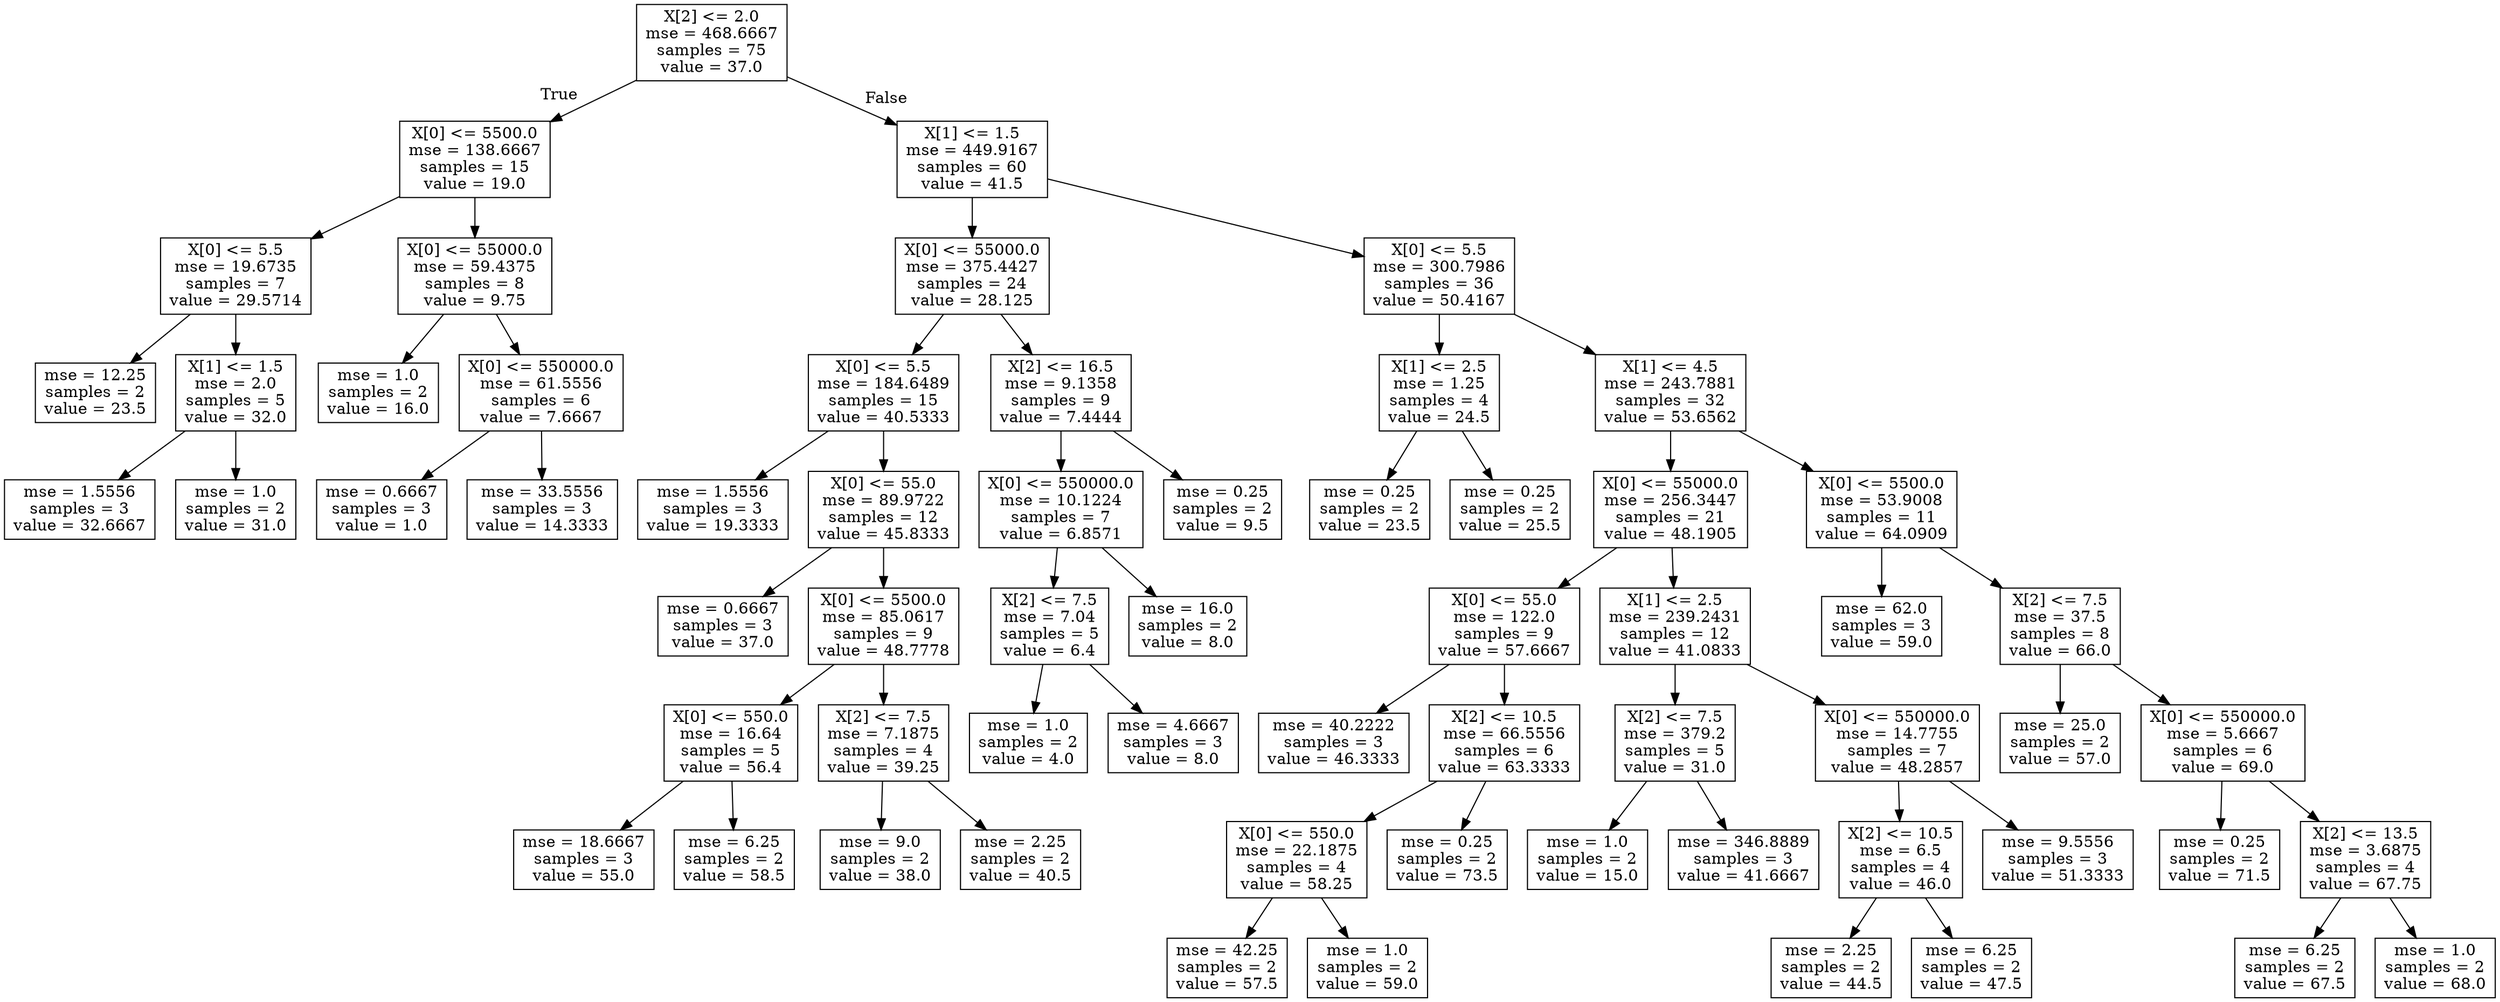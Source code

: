 digraph Tree {
node [shape=box] ;
0 [label="X[2] <= 2.0\nmse = 468.6667\nsamples = 75\nvalue = 37.0"] ;
1 [label="X[0] <= 5500.0\nmse = 138.6667\nsamples = 15\nvalue = 19.0"] ;
0 -> 1 [labeldistance=2.5, labelangle=45, headlabel="True"] ;
2 [label="X[0] <= 5.5\nmse = 19.6735\nsamples = 7\nvalue = 29.5714"] ;
1 -> 2 ;
3 [label="mse = 12.25\nsamples = 2\nvalue = 23.5"] ;
2 -> 3 ;
4 [label="X[1] <= 1.5\nmse = 2.0\nsamples = 5\nvalue = 32.0"] ;
2 -> 4 ;
5 [label="mse = 1.5556\nsamples = 3\nvalue = 32.6667"] ;
4 -> 5 ;
6 [label="mse = 1.0\nsamples = 2\nvalue = 31.0"] ;
4 -> 6 ;
7 [label="X[0] <= 55000.0\nmse = 59.4375\nsamples = 8\nvalue = 9.75"] ;
1 -> 7 ;
8 [label="mse = 1.0\nsamples = 2\nvalue = 16.0"] ;
7 -> 8 ;
9 [label="X[0] <= 550000.0\nmse = 61.5556\nsamples = 6\nvalue = 7.6667"] ;
7 -> 9 ;
10 [label="mse = 0.6667\nsamples = 3\nvalue = 1.0"] ;
9 -> 10 ;
11 [label="mse = 33.5556\nsamples = 3\nvalue = 14.3333"] ;
9 -> 11 ;
12 [label="X[1] <= 1.5\nmse = 449.9167\nsamples = 60\nvalue = 41.5"] ;
0 -> 12 [labeldistance=2.5, labelangle=-45, headlabel="False"] ;
13 [label="X[0] <= 55000.0\nmse = 375.4427\nsamples = 24\nvalue = 28.125"] ;
12 -> 13 ;
14 [label="X[0] <= 5.5\nmse = 184.6489\nsamples = 15\nvalue = 40.5333"] ;
13 -> 14 ;
15 [label="mse = 1.5556\nsamples = 3\nvalue = 19.3333"] ;
14 -> 15 ;
16 [label="X[0] <= 55.0\nmse = 89.9722\nsamples = 12\nvalue = 45.8333"] ;
14 -> 16 ;
17 [label="mse = 0.6667\nsamples = 3\nvalue = 37.0"] ;
16 -> 17 ;
18 [label="X[0] <= 5500.0\nmse = 85.0617\nsamples = 9\nvalue = 48.7778"] ;
16 -> 18 ;
19 [label="X[0] <= 550.0\nmse = 16.64\nsamples = 5\nvalue = 56.4"] ;
18 -> 19 ;
20 [label="mse = 18.6667\nsamples = 3\nvalue = 55.0"] ;
19 -> 20 ;
21 [label="mse = 6.25\nsamples = 2\nvalue = 58.5"] ;
19 -> 21 ;
22 [label="X[2] <= 7.5\nmse = 7.1875\nsamples = 4\nvalue = 39.25"] ;
18 -> 22 ;
23 [label="mse = 9.0\nsamples = 2\nvalue = 38.0"] ;
22 -> 23 ;
24 [label="mse = 2.25\nsamples = 2\nvalue = 40.5"] ;
22 -> 24 ;
25 [label="X[2] <= 16.5\nmse = 9.1358\nsamples = 9\nvalue = 7.4444"] ;
13 -> 25 ;
26 [label="X[0] <= 550000.0\nmse = 10.1224\nsamples = 7\nvalue = 6.8571"] ;
25 -> 26 ;
27 [label="X[2] <= 7.5\nmse = 7.04\nsamples = 5\nvalue = 6.4"] ;
26 -> 27 ;
28 [label="mse = 1.0\nsamples = 2\nvalue = 4.0"] ;
27 -> 28 ;
29 [label="mse = 4.6667\nsamples = 3\nvalue = 8.0"] ;
27 -> 29 ;
30 [label="mse = 16.0\nsamples = 2\nvalue = 8.0"] ;
26 -> 30 ;
31 [label="mse = 0.25\nsamples = 2\nvalue = 9.5"] ;
25 -> 31 ;
32 [label="X[0] <= 5.5\nmse = 300.7986\nsamples = 36\nvalue = 50.4167"] ;
12 -> 32 ;
33 [label="X[1] <= 2.5\nmse = 1.25\nsamples = 4\nvalue = 24.5"] ;
32 -> 33 ;
34 [label="mse = 0.25\nsamples = 2\nvalue = 23.5"] ;
33 -> 34 ;
35 [label="mse = 0.25\nsamples = 2\nvalue = 25.5"] ;
33 -> 35 ;
36 [label="X[1] <= 4.5\nmse = 243.7881\nsamples = 32\nvalue = 53.6562"] ;
32 -> 36 ;
37 [label="X[0] <= 55000.0\nmse = 256.3447\nsamples = 21\nvalue = 48.1905"] ;
36 -> 37 ;
38 [label="X[0] <= 55.0\nmse = 122.0\nsamples = 9\nvalue = 57.6667"] ;
37 -> 38 ;
39 [label="mse = 40.2222\nsamples = 3\nvalue = 46.3333"] ;
38 -> 39 ;
40 [label="X[2] <= 10.5\nmse = 66.5556\nsamples = 6\nvalue = 63.3333"] ;
38 -> 40 ;
41 [label="X[0] <= 550.0\nmse = 22.1875\nsamples = 4\nvalue = 58.25"] ;
40 -> 41 ;
42 [label="mse = 42.25\nsamples = 2\nvalue = 57.5"] ;
41 -> 42 ;
43 [label="mse = 1.0\nsamples = 2\nvalue = 59.0"] ;
41 -> 43 ;
44 [label="mse = 0.25\nsamples = 2\nvalue = 73.5"] ;
40 -> 44 ;
45 [label="X[1] <= 2.5\nmse = 239.2431\nsamples = 12\nvalue = 41.0833"] ;
37 -> 45 ;
46 [label="X[2] <= 7.5\nmse = 379.2\nsamples = 5\nvalue = 31.0"] ;
45 -> 46 ;
47 [label="mse = 1.0\nsamples = 2\nvalue = 15.0"] ;
46 -> 47 ;
48 [label="mse = 346.8889\nsamples = 3\nvalue = 41.6667"] ;
46 -> 48 ;
49 [label="X[0] <= 550000.0\nmse = 14.7755\nsamples = 7\nvalue = 48.2857"] ;
45 -> 49 ;
50 [label="X[2] <= 10.5\nmse = 6.5\nsamples = 4\nvalue = 46.0"] ;
49 -> 50 ;
51 [label="mse = 2.25\nsamples = 2\nvalue = 44.5"] ;
50 -> 51 ;
52 [label="mse = 6.25\nsamples = 2\nvalue = 47.5"] ;
50 -> 52 ;
53 [label="mse = 9.5556\nsamples = 3\nvalue = 51.3333"] ;
49 -> 53 ;
54 [label="X[0] <= 5500.0\nmse = 53.9008\nsamples = 11\nvalue = 64.0909"] ;
36 -> 54 ;
55 [label="mse = 62.0\nsamples = 3\nvalue = 59.0"] ;
54 -> 55 ;
56 [label="X[2] <= 7.5\nmse = 37.5\nsamples = 8\nvalue = 66.0"] ;
54 -> 56 ;
57 [label="mse = 25.0\nsamples = 2\nvalue = 57.0"] ;
56 -> 57 ;
58 [label="X[0] <= 550000.0\nmse = 5.6667\nsamples = 6\nvalue = 69.0"] ;
56 -> 58 ;
59 [label="mse = 0.25\nsamples = 2\nvalue = 71.5"] ;
58 -> 59 ;
60 [label="X[2] <= 13.5\nmse = 3.6875\nsamples = 4\nvalue = 67.75"] ;
58 -> 60 ;
61 [label="mse = 6.25\nsamples = 2\nvalue = 67.5"] ;
60 -> 61 ;
62 [label="mse = 1.0\nsamples = 2\nvalue = 68.0"] ;
60 -> 62 ;
}